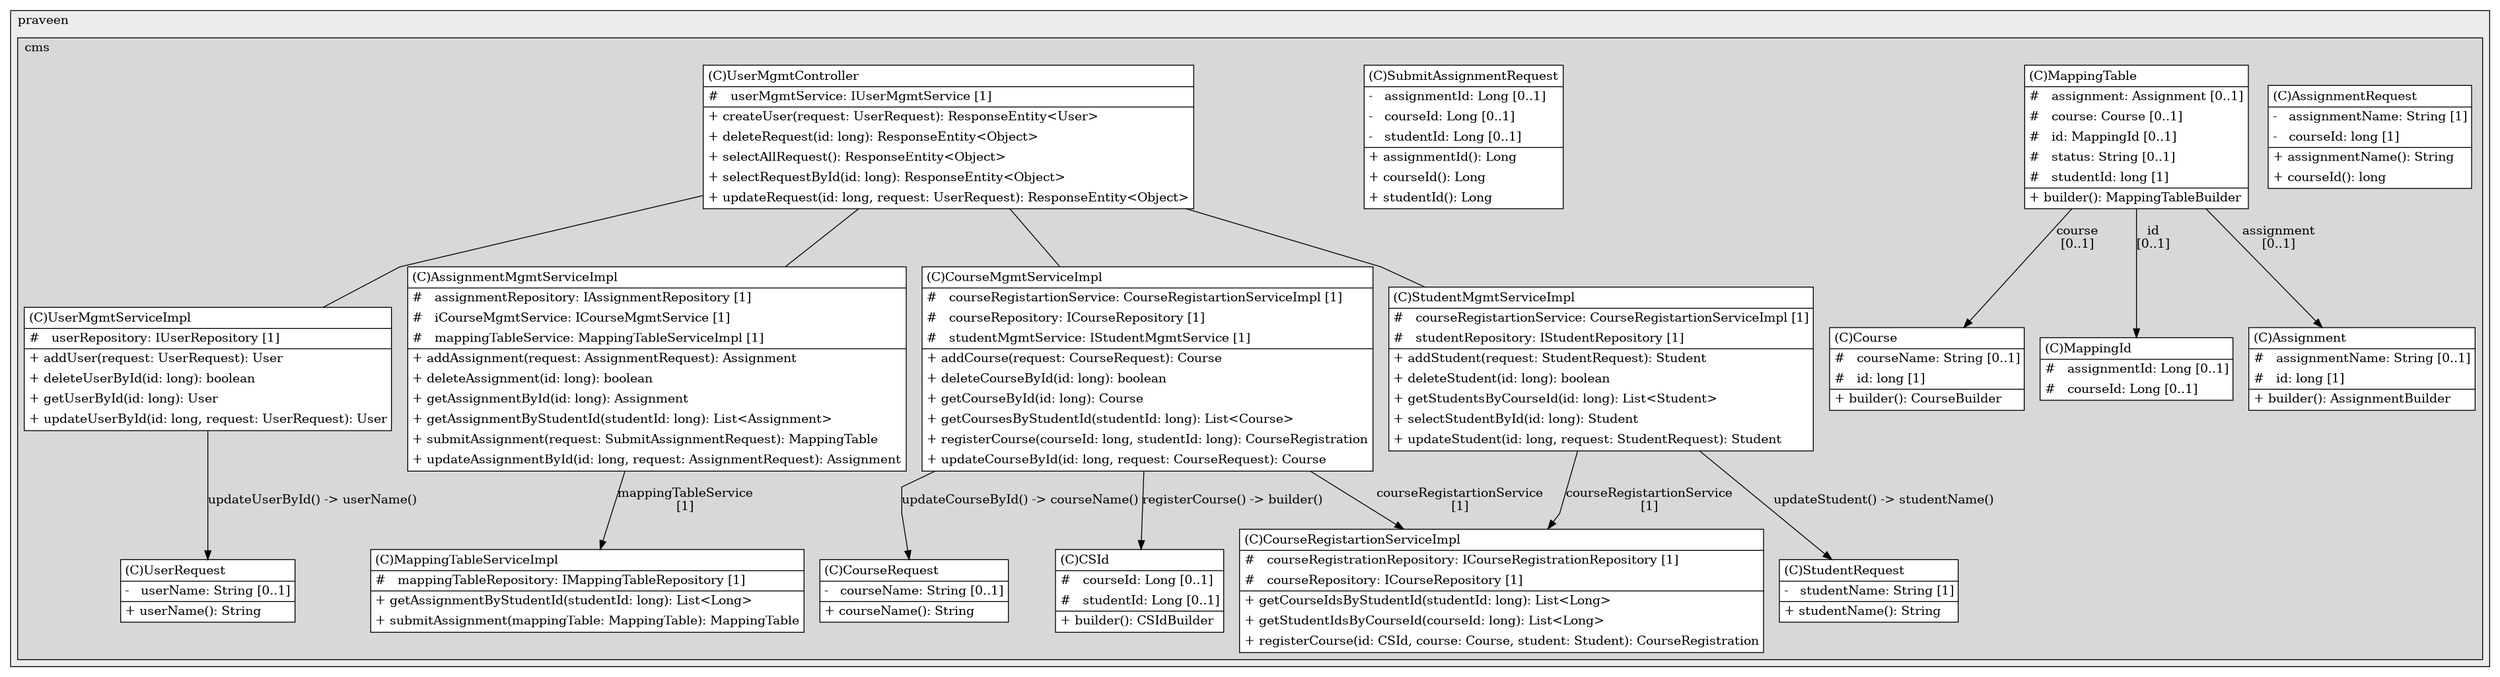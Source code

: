 @startuml

/' diagram meta data start
config=StructureConfiguration;
{
  "projectClassification": {
    "searchMode": "OpenProject", // OpenProject, AllProjects
    "includedProjects": "",
    "pathEndKeywords": "*.impl",
    "isClientPath": "",
    "isClientName": "",
    "isTestPath": "",
    "isTestName": "",
    "isMappingPath": "",
    "isMappingName": "",
    "isDataAccessPath": "",
    "isDataAccessName": "",
    "isDataStructurePath": "",
    "isDataStructureName": "",
    "isInterfaceStructuresPath": "",
    "isInterfaceStructuresName": "",
    "isEntryPointPath": "",
    "isEntryPointName": "",
    "treatFinalFieldsAsMandatory": false
  },
  "graphRestriction": {
    "classPackageExcludeFilter": "",
    "classPackageIncludeFilter": "",
    "classNameExcludeFilter": "",
    "classNameIncludeFilter": "",
    "methodNameExcludeFilter": "",
    "methodNameIncludeFilter": "",
    "removeByInheritance": "", // inheritance/annotation based filtering is done in a second step
    "removeByAnnotation": "",
    "removeByClassPackage": "", // cleanup the graph after inheritance/annotation based filtering is done
    "removeByClassName": "",
    "cutMappings": false,
    "cutEnum": true,
    "cutTests": true,
    "cutClient": true,
    "cutDataAccess": false,
    "cutInterfaceStructures": false,
    "cutDataStructures": false,
    "cutGetterAndSetter": true,
    "cutConstructors": true
  },
  "graphTraversal": {
    "forwardDepth": 6,
    "backwardDepth": 6,
    "classPackageExcludeFilter": "",
    "classPackageIncludeFilter": "",
    "classNameExcludeFilter": "",
    "classNameIncludeFilter": "",
    "methodNameExcludeFilter": "",
    "methodNameIncludeFilter": "",
    "hideMappings": false,
    "hideDataStructures": false,
    "hidePrivateMethods": true,
    "hideInterfaceCalls": true, // indirection: implementation -> interface (is hidden) -> implementation
    "onlyShowApplicationEntryPoints": false, // root node is included
    "useMethodCallsForStructureDiagram": "ForwardOnly" // ForwardOnly, BothDirections, No
  },
  "details": {
    "aggregation": "GroupByClass", // ByClass, GroupByClass, None
    "showClassGenericTypes": true,
    "showMethods": true,
    "showMethodParameterNames": true,
    "showMethodParameterTypes": true,
    "showMethodReturnType": true,
    "showPackageLevels": 2,
    "showDetailedClassStructure": true
  },
  "rootClass": "s.praveen.cms.controller.UserMgmtController",
  "extensionCallbackMethod": "" // qualified.class.name#methodName - signature: public static String method(String)
}
diagram meta data end '/



digraph g {
    rankdir="TB"
    splines=polyline
    

'nodes 
subgraph cluster_321882441 { 
   	label=praveen
	labeljust=l
	fillcolor="#ececec"
	style=filled
   
   subgraph cluster_1915834990 { 
   	label=cms
	labeljust=l
	fillcolor="#d8d8d8"
	style=filled
   
   Assignment1994342141[
	label=<<TABLE BORDER="1" CELLBORDER="0" CELLPADDING="4" CELLSPACING="0">
<TR><TD ALIGN="LEFT" >(C)Assignment</TD></TR>
<HR/>
<TR><TD ALIGN="LEFT" >#   assignmentName: String [0..1]</TD></TR>
<TR><TD ALIGN="LEFT" >#   id: long [1]</TD></TR>
<HR/>
<TR><TD ALIGN="LEFT" >+ builder(): AssignmentBuilder</TD></TR>
</TABLE>>
	style=filled
	margin=0
	shape=plaintext
	fillcolor="#FFFFFF"
];

AssignmentMgmtServiceImpl105350576[
	label=<<TABLE BORDER="1" CELLBORDER="0" CELLPADDING="4" CELLSPACING="0">
<TR><TD ALIGN="LEFT" >(C)AssignmentMgmtServiceImpl</TD></TR>
<HR/>
<TR><TD ALIGN="LEFT" >#   assignmentRepository: IAssignmentRepository [1]</TD></TR>
<TR><TD ALIGN="LEFT" >#   iCourseMgmtService: ICourseMgmtService [1]</TD></TR>
<TR><TD ALIGN="LEFT" >#   mappingTableService: MappingTableServiceImpl [1]</TD></TR>
<HR/>
<TR><TD ALIGN="LEFT" >+ addAssignment(request: AssignmentRequest): Assignment</TD></TR>
<TR><TD ALIGN="LEFT" >+ deleteAssignment(id: long): boolean</TD></TR>
<TR><TD ALIGN="LEFT" >+ getAssignmentById(id: long): Assignment</TD></TR>
<TR><TD ALIGN="LEFT" >+ getAssignmentByStudentId(studentId: long): List&lt;Assignment&gt;</TD></TR>
<TR><TD ALIGN="LEFT" >+ submitAssignment(request: SubmitAssignmentRequest): MappingTable</TD></TR>
<TR><TD ALIGN="LEFT" >+ updateAssignmentById(id: long, request: AssignmentRequest): Assignment</TD></TR>
</TABLE>>
	style=filled
	margin=0
	shape=plaintext
	fillcolor="#FFFFFF"
];

AssignmentRequest1044045465[
	label=<<TABLE BORDER="1" CELLBORDER="0" CELLPADDING="4" CELLSPACING="0">
<TR><TD ALIGN="LEFT" >(C)AssignmentRequest</TD></TR>
<HR/>
<TR><TD ALIGN="LEFT" >-   assignmentName: String [1]</TD></TR>
<TR><TD ALIGN="LEFT" >-   courseId: long [1]</TD></TR>
<HR/>
<TR><TD ALIGN="LEFT" >+ assignmentName(): String</TD></TR>
<TR><TD ALIGN="LEFT" >+ courseId(): long</TD></TR>
</TABLE>>
	style=filled
	margin=0
	shape=plaintext
	fillcolor="#FFFFFF"
];

CSId1994342141[
	label=<<TABLE BORDER="1" CELLBORDER="0" CELLPADDING="4" CELLSPACING="0">
<TR><TD ALIGN="LEFT" >(C)CSId</TD></TR>
<HR/>
<TR><TD ALIGN="LEFT" >#   courseId: Long [0..1]</TD></TR>
<TR><TD ALIGN="LEFT" >#   studentId: Long [0..1]</TD></TR>
<HR/>
<TR><TD ALIGN="LEFT" >+ builder(): CSIdBuilder</TD></TR>
</TABLE>>
	style=filled
	margin=0
	shape=plaintext
	fillcolor="#FFFFFF"
];

Course1994342141[
	label=<<TABLE BORDER="1" CELLBORDER="0" CELLPADDING="4" CELLSPACING="0">
<TR><TD ALIGN="LEFT" >(C)Course</TD></TR>
<HR/>
<TR><TD ALIGN="LEFT" >#   courseName: String [0..1]</TD></TR>
<TR><TD ALIGN="LEFT" >#   id: long [1]</TD></TR>
<HR/>
<TR><TD ALIGN="LEFT" >+ builder(): CourseBuilder</TD></TR>
</TABLE>>
	style=filled
	margin=0
	shape=plaintext
	fillcolor="#FFFFFF"
];

CourseMgmtServiceImpl105350576[
	label=<<TABLE BORDER="1" CELLBORDER="0" CELLPADDING="4" CELLSPACING="0">
<TR><TD ALIGN="LEFT" >(C)CourseMgmtServiceImpl</TD></TR>
<HR/>
<TR><TD ALIGN="LEFT" >#   courseRegistartionService: CourseRegistartionServiceImpl [1]</TD></TR>
<TR><TD ALIGN="LEFT" >#   courseRepository: ICourseRepository [1]</TD></TR>
<TR><TD ALIGN="LEFT" >#   studentMgmtService: IStudentMgmtService [1]</TD></TR>
<HR/>
<TR><TD ALIGN="LEFT" >+ addCourse(request: CourseRequest): Course</TD></TR>
<TR><TD ALIGN="LEFT" >+ deleteCourseById(id: long): boolean</TD></TR>
<TR><TD ALIGN="LEFT" >+ getCourseById(id: long): Course</TD></TR>
<TR><TD ALIGN="LEFT" >+ getCoursesByStudentId(studentId: long): List&lt;Course&gt;</TD></TR>
<TR><TD ALIGN="LEFT" >+ registerCourse(courseId: long, studentId: long): CourseRegistration</TD></TR>
<TR><TD ALIGN="LEFT" >+ updateCourseById(id: long, request: CourseRequest): Course</TD></TR>
</TABLE>>
	style=filled
	margin=0
	shape=plaintext
	fillcolor="#FFFFFF"
];

CourseRegistartionServiceImpl105350576[
	label=<<TABLE BORDER="1" CELLBORDER="0" CELLPADDING="4" CELLSPACING="0">
<TR><TD ALIGN="LEFT" >(C)CourseRegistartionServiceImpl</TD></TR>
<HR/>
<TR><TD ALIGN="LEFT" >#   courseRegistrationRepository: ICourseRegistrationRepository [1]</TD></TR>
<TR><TD ALIGN="LEFT" >#   courseRepository: ICourseRepository [1]</TD></TR>
<HR/>
<TR><TD ALIGN="LEFT" >+ getCourseIdsByStudentId(studentId: long): List&lt;Long&gt;</TD></TR>
<TR><TD ALIGN="LEFT" >+ getStudentIdsByCourseId(courseId: long): List&lt;Long&gt;</TD></TR>
<TR><TD ALIGN="LEFT" >+ registerCourse(id: CSId, course: Course, student: Student): CourseRegistration</TD></TR>
</TABLE>>
	style=filled
	margin=0
	shape=plaintext
	fillcolor="#FFFFFF"
];

CourseRequest1044045465[
	label=<<TABLE BORDER="1" CELLBORDER="0" CELLPADDING="4" CELLSPACING="0">
<TR><TD ALIGN="LEFT" >(C)CourseRequest</TD></TR>
<HR/>
<TR><TD ALIGN="LEFT" >-   courseName: String [0..1]</TD></TR>
<HR/>
<TR><TD ALIGN="LEFT" >+ courseName(): String</TD></TR>
</TABLE>>
	style=filled
	margin=0
	shape=plaintext
	fillcolor="#FFFFFF"
];

MappingId1994342141[
	label=<<TABLE BORDER="1" CELLBORDER="0" CELLPADDING="4" CELLSPACING="0">
<TR><TD ALIGN="LEFT" >(C)MappingId</TD></TR>
<HR/>
<TR><TD ALIGN="LEFT" >#   assignmentId: Long [0..1]</TD></TR>
<TR><TD ALIGN="LEFT" >#   courseId: Long [0..1]</TD></TR>
</TABLE>>
	style=filled
	margin=0
	shape=plaintext
	fillcolor="#FFFFFF"
];

MappingTable1994342141[
	label=<<TABLE BORDER="1" CELLBORDER="0" CELLPADDING="4" CELLSPACING="0">
<TR><TD ALIGN="LEFT" >(C)MappingTable</TD></TR>
<HR/>
<TR><TD ALIGN="LEFT" >#   assignment: Assignment [0..1]</TD></TR>
<TR><TD ALIGN="LEFT" >#   course: Course [0..1]</TD></TR>
<TR><TD ALIGN="LEFT" >#   id: MappingId [0..1]</TD></TR>
<TR><TD ALIGN="LEFT" >#   status: String [0..1]</TD></TR>
<TR><TD ALIGN="LEFT" >#   studentId: long [1]</TD></TR>
<HR/>
<TR><TD ALIGN="LEFT" >+ builder(): MappingTableBuilder</TD></TR>
</TABLE>>
	style=filled
	margin=0
	shape=plaintext
	fillcolor="#FFFFFF"
];

MappingTableServiceImpl105350576[
	label=<<TABLE BORDER="1" CELLBORDER="0" CELLPADDING="4" CELLSPACING="0">
<TR><TD ALIGN="LEFT" >(C)MappingTableServiceImpl</TD></TR>
<HR/>
<TR><TD ALIGN="LEFT" >#   mappingTableRepository: IMappingTableRepository [1]</TD></TR>
<HR/>
<TR><TD ALIGN="LEFT" >+ getAssignmentByStudentId(studentId: long): List&lt;Long&gt;</TD></TR>
<TR><TD ALIGN="LEFT" >+ submitAssignment(mappingTable: MappingTable): MappingTable</TD></TR>
</TABLE>>
	style=filled
	margin=0
	shape=plaintext
	fillcolor="#FFFFFF"
];

StudentMgmtServiceImpl105350576[
	label=<<TABLE BORDER="1" CELLBORDER="0" CELLPADDING="4" CELLSPACING="0">
<TR><TD ALIGN="LEFT" >(C)StudentMgmtServiceImpl</TD></TR>
<HR/>
<TR><TD ALIGN="LEFT" >#   courseRegistartionService: CourseRegistartionServiceImpl [1]</TD></TR>
<TR><TD ALIGN="LEFT" >#   studentRepository: IStudentRepository [1]</TD></TR>
<HR/>
<TR><TD ALIGN="LEFT" >+ addStudent(request: StudentRequest): Student</TD></TR>
<TR><TD ALIGN="LEFT" >+ deleteStudent(id: long): boolean</TD></TR>
<TR><TD ALIGN="LEFT" >+ getStudentsByCourseId(id: long): List&lt;Student&gt;</TD></TR>
<TR><TD ALIGN="LEFT" >+ selectStudentById(id: long): Student</TD></TR>
<TR><TD ALIGN="LEFT" >+ updateStudent(id: long, request: StudentRequest): Student</TD></TR>
</TABLE>>
	style=filled
	margin=0
	shape=plaintext
	fillcolor="#FFFFFF"
];

StudentRequest1044045465[
	label=<<TABLE BORDER="1" CELLBORDER="0" CELLPADDING="4" CELLSPACING="0">
<TR><TD ALIGN="LEFT" >(C)StudentRequest</TD></TR>
<HR/>
<TR><TD ALIGN="LEFT" >-   studentName: String [1]</TD></TR>
<HR/>
<TR><TD ALIGN="LEFT" >+ studentName(): String</TD></TR>
</TABLE>>
	style=filled
	margin=0
	shape=plaintext
	fillcolor="#FFFFFF"
];

SubmitAssignmentRequest1044045465[
	label=<<TABLE BORDER="1" CELLBORDER="0" CELLPADDING="4" CELLSPACING="0">
<TR><TD ALIGN="LEFT" >(C)SubmitAssignmentRequest</TD></TR>
<HR/>
<TR><TD ALIGN="LEFT" >-   assignmentId: Long [0..1]</TD></TR>
<TR><TD ALIGN="LEFT" >-   courseId: Long [0..1]</TD></TR>
<TR><TD ALIGN="LEFT" >-   studentId: Long [0..1]</TD></TR>
<HR/>
<TR><TD ALIGN="LEFT" >+ assignmentId(): Long</TD></TR>
<TR><TD ALIGN="LEFT" >+ courseId(): Long</TD></TR>
<TR><TD ALIGN="LEFT" >+ studentId(): Long</TD></TR>
</TABLE>>
	style=filled
	margin=0
	shape=plaintext
	fillcolor="#FFFFFF"
];

UserMgmtController1177992531[
	label=<<TABLE BORDER="1" CELLBORDER="0" CELLPADDING="4" CELLSPACING="0">
<TR><TD ALIGN="LEFT" >(C)UserMgmtController</TD></TR>
<HR/>
<TR><TD ALIGN="LEFT" >#   userMgmtService: IUserMgmtService [1]</TD></TR>
<HR/>
<TR><TD ALIGN="LEFT" >+ createUser(request: UserRequest): ResponseEntity&lt;User&gt;</TD></TR>
<TR><TD ALIGN="LEFT" >+ deleteRequest(id: long): ResponseEntity&lt;Object&gt;</TD></TR>
<TR><TD ALIGN="LEFT" >+ selectAllRequest(): ResponseEntity&lt;Object&gt;</TD></TR>
<TR><TD ALIGN="LEFT" >+ selectRequestById(id: long): ResponseEntity&lt;Object&gt;</TD></TR>
<TR><TD ALIGN="LEFT" >+ updateRequest(id: long, request: UserRequest): ResponseEntity&lt;Object&gt;</TD></TR>
</TABLE>>
	style=filled
	margin=0
	shape=plaintext
	fillcolor="#FFFFFF"
];

UserMgmtServiceImpl105350576[
	label=<<TABLE BORDER="1" CELLBORDER="0" CELLPADDING="4" CELLSPACING="0">
<TR><TD ALIGN="LEFT" >(C)UserMgmtServiceImpl</TD></TR>
<HR/>
<TR><TD ALIGN="LEFT" >#   userRepository: IUserRepository [1]</TD></TR>
<HR/>
<TR><TD ALIGN="LEFT" >+ addUser(request: UserRequest): User</TD></TR>
<TR><TD ALIGN="LEFT" >+ deleteUserById(id: long): boolean</TD></TR>
<TR><TD ALIGN="LEFT" >+ getUserById(id: long): User</TD></TR>
<TR><TD ALIGN="LEFT" >+ updateUserById(id: long, request: UserRequest): User</TD></TR>
</TABLE>>
	style=filled
	margin=0
	shape=plaintext
	fillcolor="#FFFFFF"
];

UserRequest1044045465[
	label=<<TABLE BORDER="1" CELLBORDER="0" CELLPADDING="4" CELLSPACING="0">
<TR><TD ALIGN="LEFT" >(C)UserRequest</TD></TR>
<HR/>
<TR><TD ALIGN="LEFT" >-   userName: String [0..1]</TD></TR>
<HR/>
<TR><TD ALIGN="LEFT" >+ userName(): String</TD></TR>
</TABLE>>
	style=filled
	margin=0
	shape=plaintext
	fillcolor="#FFFFFF"
];
} 
} 

'edges    
AssignmentMgmtServiceImpl105350576 -> MappingTableServiceImpl105350576[label="mappingTableService
[1]"];
CourseMgmtServiceImpl105350576 -> CSId1994342141[label="registerCourse() -> builder()"];
CourseMgmtServiceImpl105350576 -> CourseRegistartionServiceImpl105350576[label="courseRegistartionService
[1]"];
CourseMgmtServiceImpl105350576 -> CourseRequest1044045465[label="updateCourseById() -> courseName()"];
MappingTable1994342141 -> Assignment1994342141[label="assignment
[0..1]"];
MappingTable1994342141 -> Course1994342141[label="course
[0..1]"];
MappingTable1994342141 -> MappingId1994342141[label="id
[0..1]"];
StudentMgmtServiceImpl105350576 -> CourseRegistartionServiceImpl105350576[label="courseRegistartionService
[1]"];
StudentMgmtServiceImpl105350576 -> StudentRequest1044045465[label="updateStudent() -> studentName()"];
UserMgmtController1177992531 -> AssignmentMgmtServiceImpl105350576[arrowhead=none];
UserMgmtController1177992531 -> CourseMgmtServiceImpl105350576[arrowhead=none];
UserMgmtController1177992531 -> StudentMgmtServiceImpl105350576[arrowhead=none];
UserMgmtController1177992531 -> UserMgmtServiceImpl105350576[arrowhead=none];
UserMgmtServiceImpl105350576 -> UserRequest1044045465[label="updateUserById() -> userName()"];
    
}
@enduml